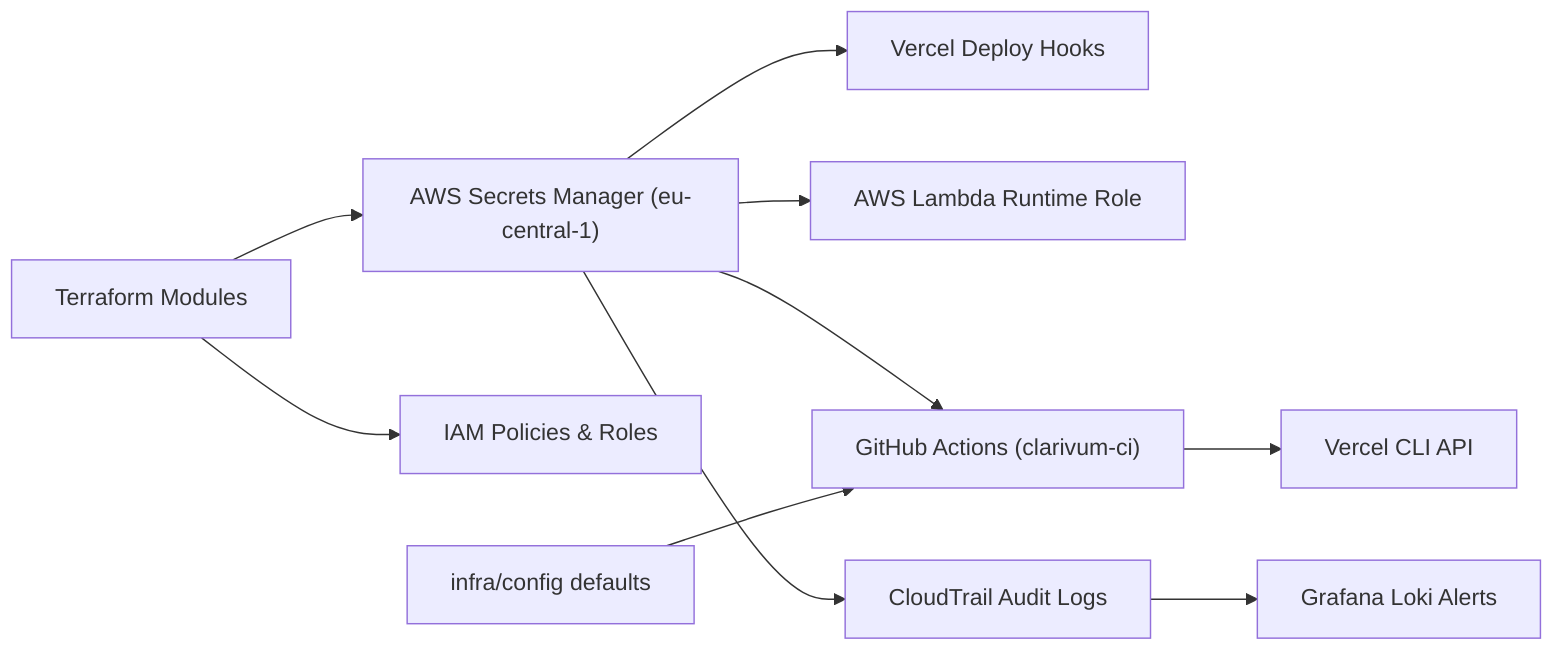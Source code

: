 flowchart LR
    SecretsMgr["AWS Secrets Manager (eu-central-1)"] --> VercelHook["Vercel Deploy Hooks"]
    SecretsMgr --> LambdaRuntime["AWS Lambda Runtime Role"]
    SecretsMgr --> CICD["GitHub Actions (clarivum-ci)"]
    CICD --> VercelAPI["Vercel CLI API"]
    Terraform["Terraform Modules"] --> SecretsMgr
    Terraform --> IAM["IAM Policies & Roles"]
    SecretsMgr --> CloudTrail["CloudTrail Audit Logs"]
    CloudTrail --> Grafana["Grafana Loki Alerts"]
    ConfigRepo["infra/config defaults"] --> CICD